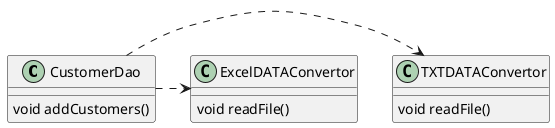 @startuml
class CustomerDao{
void addCustomers()
}
class TXTDATAConvertor {
void readFile()
}
CustomerDao ..right> TXTDATAConvertor
class ExcelDATAConvertor {
void readFile()
}
CustomerDao ..right> ExcelDATAConvertor
@enduml